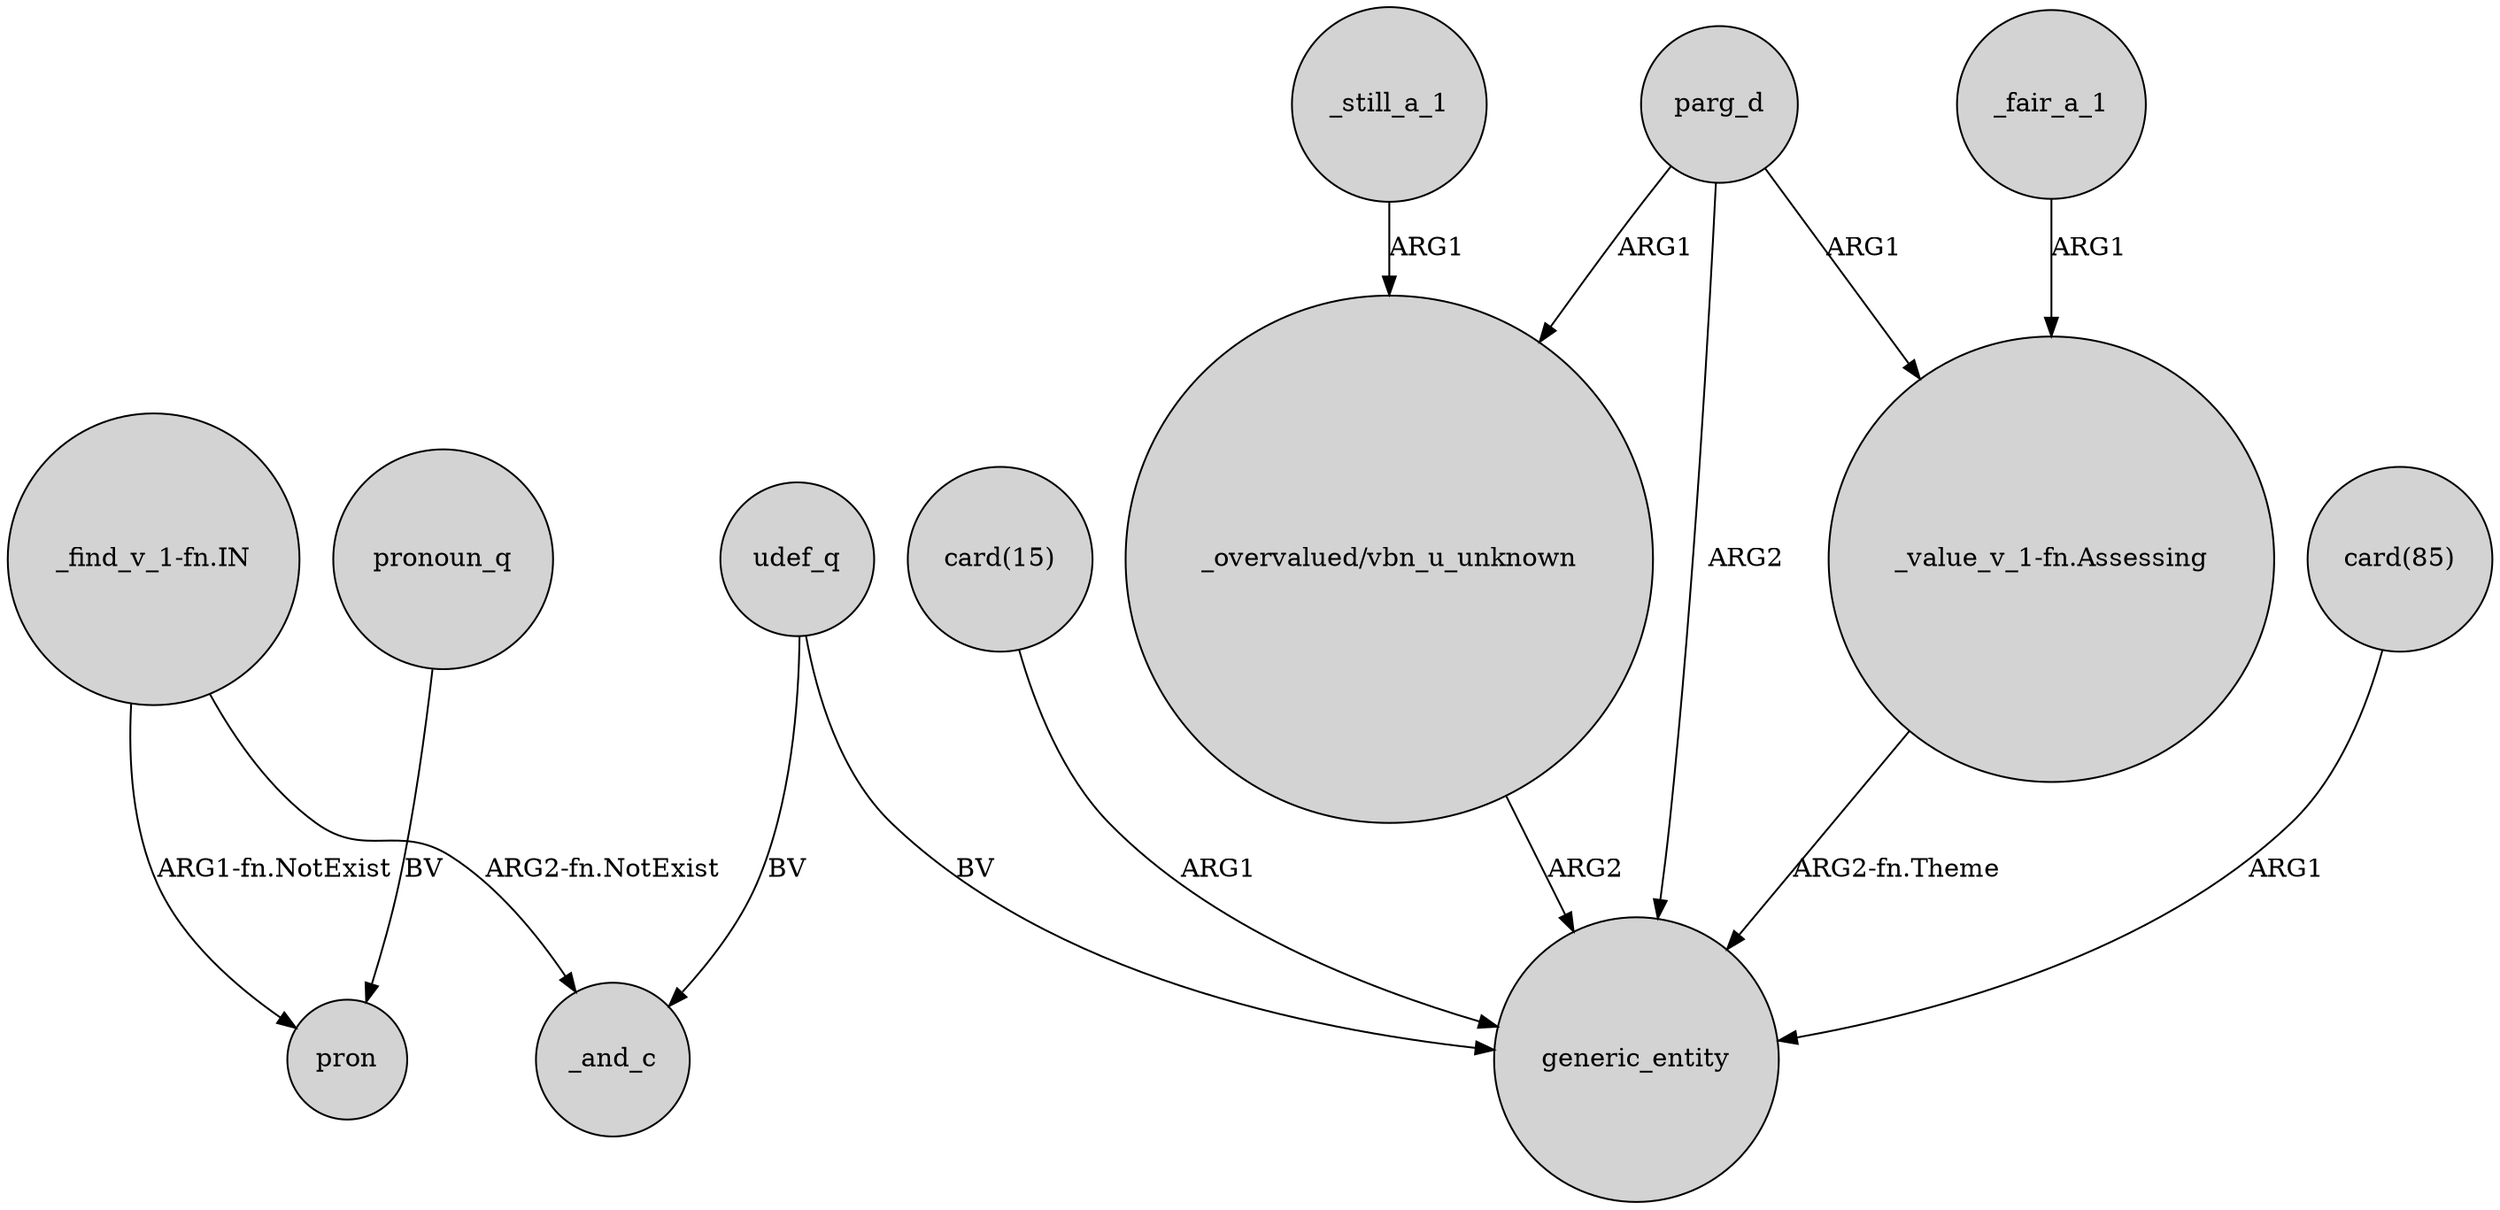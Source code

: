 digraph {
	node [shape=circle style=filled]
	"_find_v_1-fn.IN" -> pron [label="ARG1-fn.NotExist"]
	"card(15)" -> generic_entity [label=ARG1]
	_still_a_1 -> "_overvalued/vbn_u_unknown" [label=ARG1]
	udef_q -> generic_entity [label=BV]
	parg_d -> "_value_v_1-fn.Assessing" [label=ARG1]
	"_find_v_1-fn.IN" -> _and_c [label="ARG2-fn.NotExist"]
	"card(85)" -> generic_entity [label=ARG1]
	parg_d -> "_overvalued/vbn_u_unknown" [label=ARG1]
	udef_q -> _and_c [label=BV]
	"_value_v_1-fn.Assessing" -> generic_entity [label="ARG2-fn.Theme"]
	parg_d -> generic_entity [label=ARG2]
	"_overvalued/vbn_u_unknown" -> generic_entity [label=ARG2]
	_fair_a_1 -> "_value_v_1-fn.Assessing" [label=ARG1]
	pronoun_q -> pron [label=BV]
}
